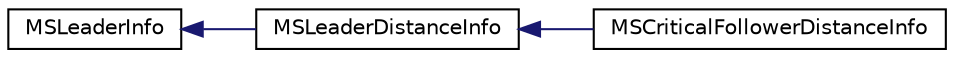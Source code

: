 digraph "Graphical Class Hierarchy"
{
  edge [fontname="Helvetica",fontsize="10",labelfontname="Helvetica",labelfontsize="10"];
  node [fontname="Helvetica",fontsize="10",shape=record];
  rankdir="LR";
  Node0 [label="MSLeaderInfo",height=0.2,width=0.4,color="black", fillcolor="white", style="filled",URL="$d2/dd2/class_m_s_leader_info.html"];
  Node0 -> Node1 [dir="back",color="midnightblue",fontsize="10",style="solid",fontname="Helvetica"];
  Node1 [label="MSLeaderDistanceInfo",height=0.2,width=0.4,color="black", fillcolor="white", style="filled",URL="$d4/d7b/class_m_s_leader_distance_info.html",tooltip="saves leader/follower vehicles and their distances relative to an ego vehicle "];
  Node1 -> Node2 [dir="back",color="midnightblue",fontsize="10",style="solid",fontname="Helvetica"];
  Node2 [label="MSCriticalFollowerDistanceInfo",height=0.2,width=0.4,color="black", fillcolor="white", style="filled",URL="$df/d87/class_m_s_critical_follower_distance_info.html"];
}
